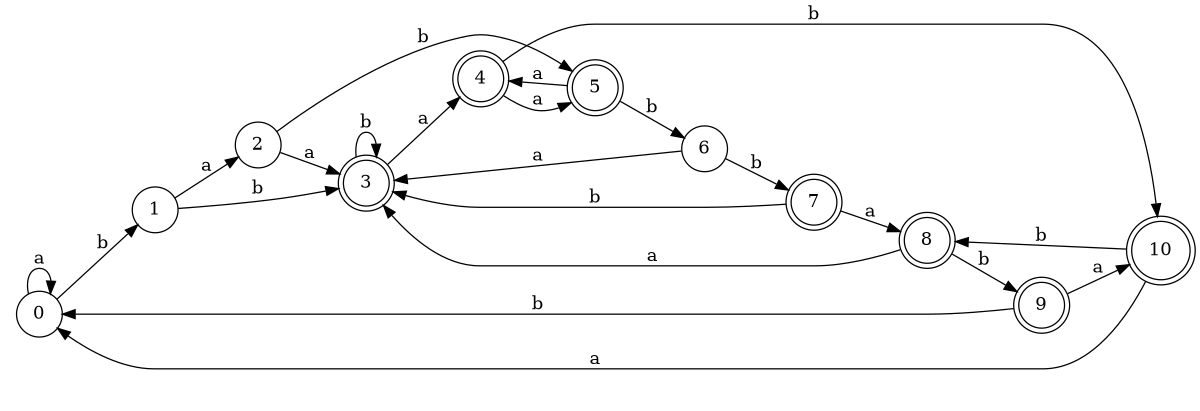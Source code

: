 digraph n9_7 {
__start0 [label="" shape="none"];

rankdir=LR;
size="8,5";

s0 [style="filled", color="black", fillcolor="white" shape="circle", label="0"];
s1 [style="filled", color="black", fillcolor="white" shape="circle", label="1"];
s2 [style="filled", color="black", fillcolor="white" shape="circle", label="2"];
s3 [style="rounded,filled", color="black", fillcolor="white" shape="doublecircle", label="3"];
s4 [style="rounded,filled", color="black", fillcolor="white" shape="doublecircle", label="4"];
s5 [style="rounded,filled", color="black", fillcolor="white" shape="doublecircle", label="5"];
s6 [style="filled", color="black", fillcolor="white" shape="circle", label="6"];
s7 [style="rounded,filled", color="black", fillcolor="white" shape="doublecircle", label="7"];
s8 [style="rounded,filled", color="black", fillcolor="white" shape="doublecircle", label="8"];
s9 [style="rounded,filled", color="black", fillcolor="white" shape="doublecircle", label="9"];
s10 [style="rounded,filled", color="black", fillcolor="white" shape="doublecircle", label="10"];
s0 -> s0 [label="a"];
s0 -> s1 [label="b"];
s1 -> s2 [label="a"];
s1 -> s3 [label="b"];
s2 -> s3 [label="a"];
s2 -> s5 [label="b"];
s3 -> s4 [label="a"];
s3 -> s3 [label="b"];
s4 -> s5 [label="a"];
s4 -> s10 [label="b"];
s5 -> s4 [label="a"];
s5 -> s6 [label="b"];
s6 -> s3 [label="a"];
s6 -> s7 [label="b"];
s7 -> s8 [label="a"];
s7 -> s3 [label="b"];
s8 -> s3 [label="a"];
s8 -> s9 [label="b"];
s9 -> s10 [label="a"];
s9 -> s0 [label="b"];
s10 -> s0 [label="a"];
s10 -> s8 [label="b"];

}